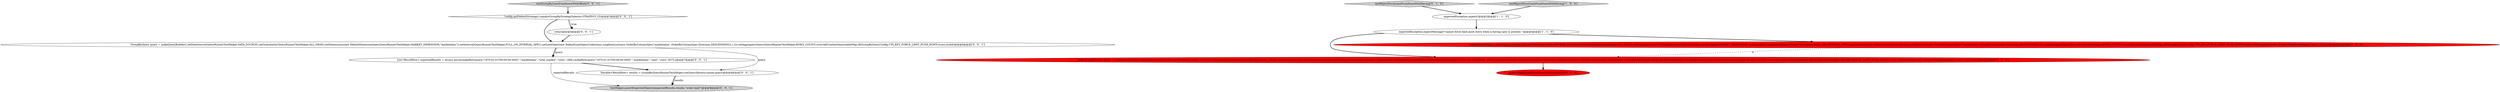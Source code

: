 digraph {
13 [style = filled, label = "GroupByQuery query = makeQueryBuilder().setDataSource(QueryRunnerTestHelper.DATA_SOURCE).setGranularity(QueryRunnerTestHelper.ALL_GRAN).setDimensions(new DefaultDimensionSpec(QueryRunnerTestHelper.MARKET_DIMENSION,\"marketalias\")).setInterval(QueryRunnerTestHelper.FULL_ON_INTERVAL_SPEC).setLimitSpec(new DefaultLimitSpec(Collections.singletonList(new OrderByColumnSpec(\"marketalias\",OrderByColumnSpec.Direction.DESCENDING)),1,2)).setAggregatorSpecs(QueryRunnerTestHelper.ROWS_COUNT).overrideContext(ImmutableMap.of(GroupByQueryConfig.CTX_KEY_FORCE_LIMIT_PUSH_DOWN,true)).build()@@@6@@@['0', '0', '1']", fillcolor = white, shape = ellipse image = "AAA0AAABBB3BBB"];
4 [style = filled, label = "final GroupByQuery query = makeQueryBuilder().setDataSource(QueryRunnerTestHelper.DATA_SOURCE).setGranularity(QueryRunnerTestHelper.ALL_GRAN).setDimensions(new DefaultDimensionSpec(QueryRunnerTestHelper.MARKET_DIMENSION,\"marketalias\")).setInterval(QueryRunnerTestHelper.FULL_ON_INTERVAL_SPEC).setLimitSpec(new DefaultLimitSpec(Collections.singletonList(new OrderByColumnSpec(\"marketalias\",OrderByColumnSpec.Direction.DESCENDING)),2)).setAggregatorSpecs(QueryRunnerTestHelper.ROWS_COUNT).overrideContext(ImmutableMap.of(GroupByQueryConfig.CTX_KEY_FORCE_LIMIT_PUSH_DOWN,true)).setHavingSpec(new GreaterThanHavingSpec(\"rows\",10)).build()@@@5@@@['0', '1', '0']", fillcolor = red, shape = ellipse image = "AAA1AAABBB2BBB"];
2 [style = filled, label = "expectedException.expect()@@@3@@@['1', '1', '0']", fillcolor = white, shape = ellipse image = "AAA0AAABBB1BBB"];
12 [style = filled, label = "return@@@4@@@['0', '0', '1']", fillcolor = white, shape = ellipse image = "AAA0AAABBB3BBB"];
10 [style = filled, label = "List<ResultRow> expectedResults = Arrays.asList(makeRow(query,\"1970-01-01T00:00:00.000Z\",\"marketalias\",\"total_market\",\"rows\",186L),makeRow(query,\"1970-01-01T00:00:00.000Z\",\"marketalias\",\"spot\",\"rows\",837L))@@@7@@@['0', '0', '1']", fillcolor = white, shape = ellipse image = "AAA0AAABBB3BBB"];
6 [style = filled, label = "testRejectForceLimitPushDownWithHaving['0', '1', '0']", fillcolor = lightgray, shape = diamond image = "AAA0AAABBB2BBB"];
7 [style = filled, label = "!config.getDefaultStrategy().equals(GroupByStrategySelector.STRATEGY_V2)@@@3@@@['0', '0', '1']", fillcolor = white, shape = diamond image = "AAA0AAABBB3BBB"];
11 [style = filled, label = "TestHelper.assertExpectedObjects(expectedResults,results,\"order-limit\")@@@9@@@['0', '0', '1']", fillcolor = lightgray, shape = ellipse image = "AAA0AAABBB3BBB"];
5 [style = filled, label = "query.isApplyLimitPushDown()@@@6@@@['0', '1', '0']", fillcolor = red, shape = ellipse image = "AAA1AAABBB2BBB"];
8 [style = filled, label = "testGroupByLimitPushDownWithOffset['0', '0', '1']", fillcolor = lightgray, shape = diamond image = "AAA0AAABBB3BBB"];
1 [style = filled, label = "expectedException.expectMessage(\"Cannot force limit push down when a having spec is present.\")@@@4@@@['1', '1', '0']", fillcolor = white, shape = ellipse image = "AAA0AAABBB1BBB"];
9 [style = filled, label = "Iterable<ResultRow> results = GroupByQueryRunnerTestHelper.runQuery(factory,runner,query)@@@8@@@['0', '0', '1']", fillcolor = white, shape = ellipse image = "AAA0AAABBB3BBB"];
3 [style = filled, label = "makeQueryBuilder().setDataSource(QueryRunnerTestHelper.DATA_SOURCE).setGranularity(QueryRunnerTestHelper.ALL_GRAN).setDimensions(new DefaultDimensionSpec(QueryRunnerTestHelper.MARKET_DIMENSION,\"marketalias\")).setInterval(QueryRunnerTestHelper.FULL_ON_INTERVAL_SPEC).setLimitSpec(new DefaultLimitSpec(Collections.singletonList(new OrderByColumnSpec(\"marketalias\",OrderByColumnSpec.Direction.DESCENDING)),2)).setAggregatorSpecs(QueryRunnerTestHelper.ROWS_COUNT).overrideContext(ImmutableMap.of(GroupByQueryConfig.CTX_KEY_FORCE_LIMIT_PUSH_DOWN,true)).setHavingSpec(new GreaterThanHavingSpec(\"rows\",10)).build()@@@5@@@['1', '0', '0']", fillcolor = red, shape = ellipse image = "AAA1AAABBB1BBB"];
0 [style = filled, label = "testRejectForceLimitPushDownWithHaving['1', '0', '0']", fillcolor = lightgray, shape = diamond image = "AAA0AAABBB1BBB"];
1->3 [style = bold, label=""];
7->13 [style = bold, label=""];
13->10 [style = bold, label=""];
12->13 [style = bold, label=""];
1->4 [style = bold, label=""];
10->9 [style = bold, label=""];
9->11 [style = bold, label=""];
13->9 [style = solid, label="query"];
13->10 [style = solid, label="query"];
3->4 [style = dashed, label="0"];
7->12 [style = bold, label=""];
4->5 [style = bold, label=""];
10->11 [style = solid, label="expectedResults"];
2->1 [style = bold, label=""];
9->11 [style = solid, label="results"];
8->7 [style = bold, label=""];
7->12 [style = dotted, label="true"];
0->2 [style = bold, label=""];
6->2 [style = bold, label=""];
}
